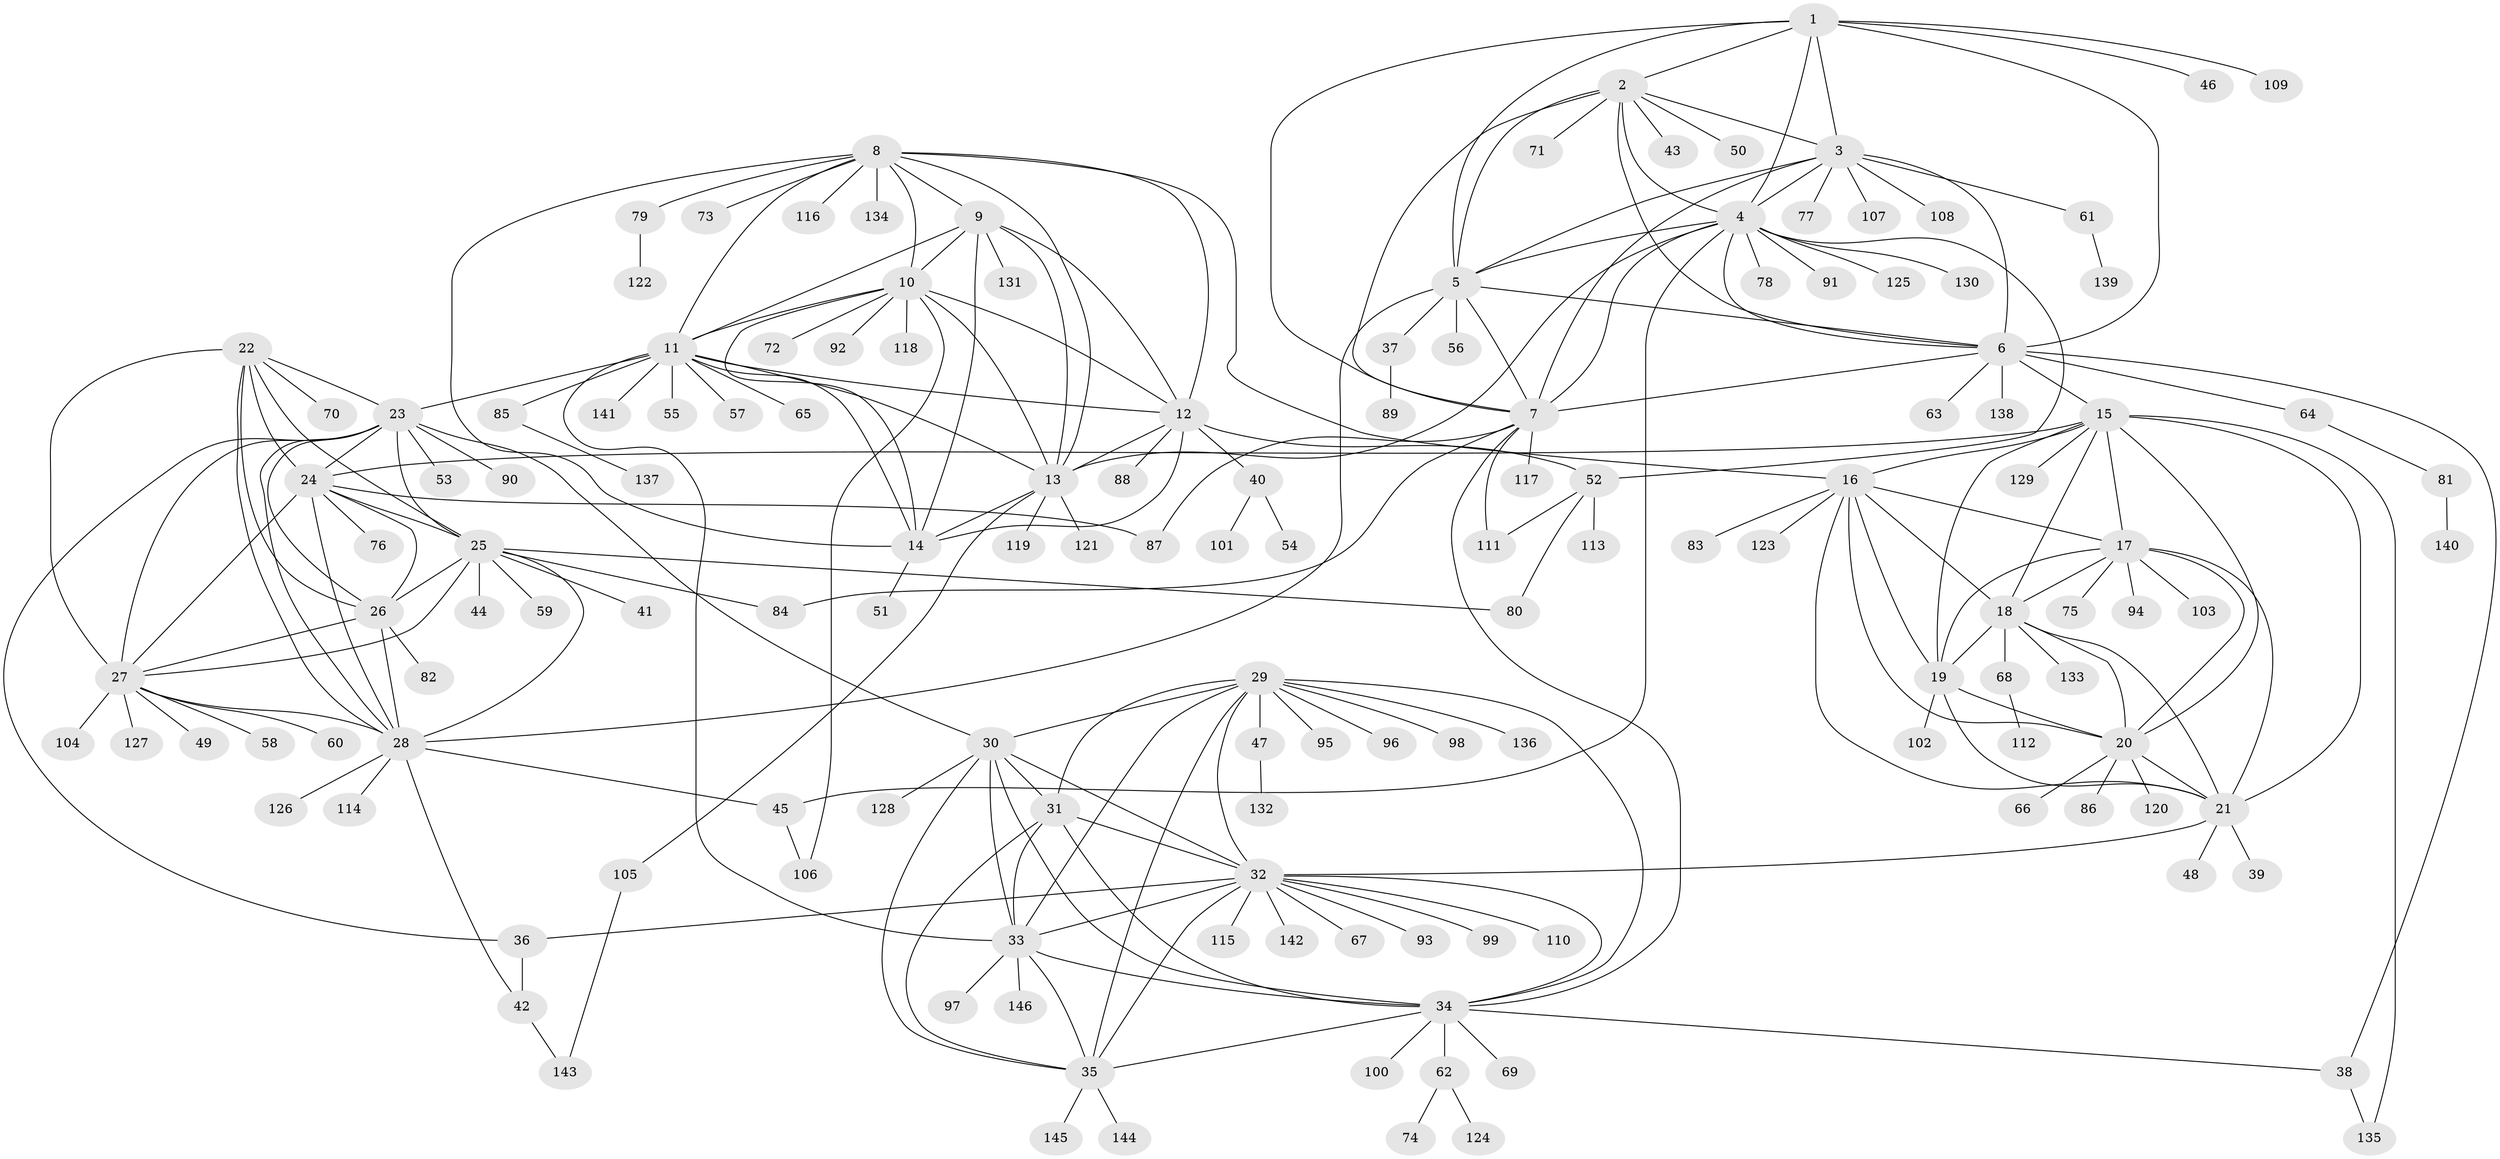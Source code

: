 // coarse degree distribution, {6: 0.03571428571428571, 7: 0.017857142857142856, 8: 0.03571428571428571, 15: 0.008928571428571428, 9: 0.008928571428571428, 10: 0.026785714285714284, 11: 0.026785714285714284, 5: 0.017857142857142856, 4: 0.03571428571428571, 14: 0.008928571428571428, 12: 0.017857142857142856, 3: 0.03571428571428571, 1: 0.6160714285714286, 2: 0.10714285714285714}
// Generated by graph-tools (version 1.1) at 2025/52/02/27/25 19:52:19]
// undirected, 146 vertices, 238 edges
graph export_dot {
graph [start="1"]
  node [color=gray90,style=filled];
  1;
  2;
  3;
  4;
  5;
  6;
  7;
  8;
  9;
  10;
  11;
  12;
  13;
  14;
  15;
  16;
  17;
  18;
  19;
  20;
  21;
  22;
  23;
  24;
  25;
  26;
  27;
  28;
  29;
  30;
  31;
  32;
  33;
  34;
  35;
  36;
  37;
  38;
  39;
  40;
  41;
  42;
  43;
  44;
  45;
  46;
  47;
  48;
  49;
  50;
  51;
  52;
  53;
  54;
  55;
  56;
  57;
  58;
  59;
  60;
  61;
  62;
  63;
  64;
  65;
  66;
  67;
  68;
  69;
  70;
  71;
  72;
  73;
  74;
  75;
  76;
  77;
  78;
  79;
  80;
  81;
  82;
  83;
  84;
  85;
  86;
  87;
  88;
  89;
  90;
  91;
  92;
  93;
  94;
  95;
  96;
  97;
  98;
  99;
  100;
  101;
  102;
  103;
  104;
  105;
  106;
  107;
  108;
  109;
  110;
  111;
  112;
  113;
  114;
  115;
  116;
  117;
  118;
  119;
  120;
  121;
  122;
  123;
  124;
  125;
  126;
  127;
  128;
  129;
  130;
  131;
  132;
  133;
  134;
  135;
  136;
  137;
  138;
  139;
  140;
  141;
  142;
  143;
  144;
  145;
  146;
  1 -- 2;
  1 -- 3;
  1 -- 4;
  1 -- 5;
  1 -- 6;
  1 -- 7;
  1 -- 46;
  1 -- 109;
  2 -- 3;
  2 -- 4;
  2 -- 5;
  2 -- 6;
  2 -- 7;
  2 -- 43;
  2 -- 50;
  2 -- 71;
  3 -- 4;
  3 -- 5;
  3 -- 6;
  3 -- 7;
  3 -- 61;
  3 -- 77;
  3 -- 107;
  3 -- 108;
  4 -- 5;
  4 -- 6;
  4 -- 7;
  4 -- 13;
  4 -- 45;
  4 -- 52;
  4 -- 78;
  4 -- 91;
  4 -- 125;
  4 -- 130;
  5 -- 6;
  5 -- 7;
  5 -- 28;
  5 -- 37;
  5 -- 56;
  6 -- 7;
  6 -- 15;
  6 -- 38;
  6 -- 63;
  6 -- 64;
  6 -- 138;
  7 -- 34;
  7 -- 84;
  7 -- 87;
  7 -- 111;
  7 -- 117;
  8 -- 9;
  8 -- 10;
  8 -- 11;
  8 -- 12;
  8 -- 13;
  8 -- 14;
  8 -- 16;
  8 -- 73;
  8 -- 79;
  8 -- 116;
  8 -- 134;
  9 -- 10;
  9 -- 11;
  9 -- 12;
  9 -- 13;
  9 -- 14;
  9 -- 131;
  10 -- 11;
  10 -- 12;
  10 -- 13;
  10 -- 14;
  10 -- 72;
  10 -- 92;
  10 -- 106;
  10 -- 118;
  11 -- 12;
  11 -- 13;
  11 -- 14;
  11 -- 23;
  11 -- 33;
  11 -- 55;
  11 -- 57;
  11 -- 65;
  11 -- 85;
  11 -- 141;
  12 -- 13;
  12 -- 14;
  12 -- 40;
  12 -- 52;
  12 -- 88;
  13 -- 14;
  13 -- 105;
  13 -- 119;
  13 -- 121;
  14 -- 51;
  15 -- 16;
  15 -- 17;
  15 -- 18;
  15 -- 19;
  15 -- 20;
  15 -- 21;
  15 -- 24;
  15 -- 129;
  15 -- 135;
  16 -- 17;
  16 -- 18;
  16 -- 19;
  16 -- 20;
  16 -- 21;
  16 -- 83;
  16 -- 123;
  17 -- 18;
  17 -- 19;
  17 -- 20;
  17 -- 21;
  17 -- 75;
  17 -- 94;
  17 -- 103;
  18 -- 19;
  18 -- 20;
  18 -- 21;
  18 -- 68;
  18 -- 133;
  19 -- 20;
  19 -- 21;
  19 -- 102;
  20 -- 21;
  20 -- 66;
  20 -- 86;
  20 -- 120;
  21 -- 32;
  21 -- 39;
  21 -- 48;
  22 -- 23;
  22 -- 24;
  22 -- 25;
  22 -- 26;
  22 -- 27;
  22 -- 28;
  22 -- 70;
  23 -- 24;
  23 -- 25;
  23 -- 26;
  23 -- 27;
  23 -- 28;
  23 -- 30;
  23 -- 36;
  23 -- 53;
  23 -- 90;
  24 -- 25;
  24 -- 26;
  24 -- 27;
  24 -- 28;
  24 -- 76;
  24 -- 87;
  25 -- 26;
  25 -- 27;
  25 -- 28;
  25 -- 41;
  25 -- 44;
  25 -- 59;
  25 -- 80;
  25 -- 84;
  26 -- 27;
  26 -- 28;
  26 -- 82;
  27 -- 28;
  27 -- 49;
  27 -- 58;
  27 -- 60;
  27 -- 104;
  27 -- 127;
  28 -- 42;
  28 -- 45;
  28 -- 114;
  28 -- 126;
  29 -- 30;
  29 -- 31;
  29 -- 32;
  29 -- 33;
  29 -- 34;
  29 -- 35;
  29 -- 47;
  29 -- 95;
  29 -- 96;
  29 -- 98;
  29 -- 136;
  30 -- 31;
  30 -- 32;
  30 -- 33;
  30 -- 34;
  30 -- 35;
  30 -- 128;
  31 -- 32;
  31 -- 33;
  31 -- 34;
  31 -- 35;
  32 -- 33;
  32 -- 34;
  32 -- 35;
  32 -- 36;
  32 -- 67;
  32 -- 93;
  32 -- 99;
  32 -- 110;
  32 -- 115;
  32 -- 142;
  33 -- 34;
  33 -- 35;
  33 -- 97;
  33 -- 146;
  34 -- 35;
  34 -- 38;
  34 -- 62;
  34 -- 69;
  34 -- 100;
  35 -- 144;
  35 -- 145;
  36 -- 42;
  37 -- 89;
  38 -- 135;
  40 -- 54;
  40 -- 101;
  42 -- 143;
  45 -- 106;
  47 -- 132;
  52 -- 80;
  52 -- 111;
  52 -- 113;
  61 -- 139;
  62 -- 74;
  62 -- 124;
  64 -- 81;
  68 -- 112;
  79 -- 122;
  81 -- 140;
  85 -- 137;
  105 -- 143;
}
